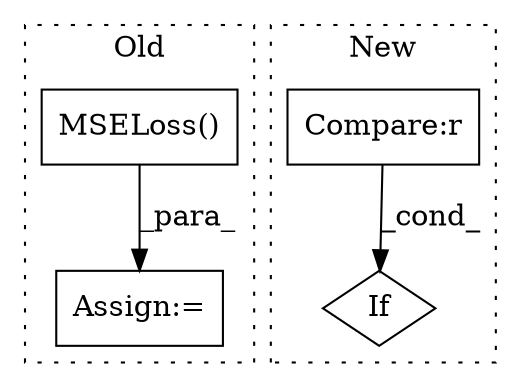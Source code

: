 digraph G {
subgraph cluster0 {
1 [label="MSELoss()" a="75" s="2170" l="12" shape="box"];
3 [label="Assign:=" a="68" s="2167" l="3" shape="box"];
label = "Old";
style="dotted";
}
subgraph cluster1 {
2 [label="If" a="96" s="1998" l="0" shape="diamond"];
4 [label="Compare:r" a="40" s="1998" l="23" shape="box"];
label = "New";
style="dotted";
}
1 -> 3 [label="_para_"];
4 -> 2 [label="_cond_"];
}